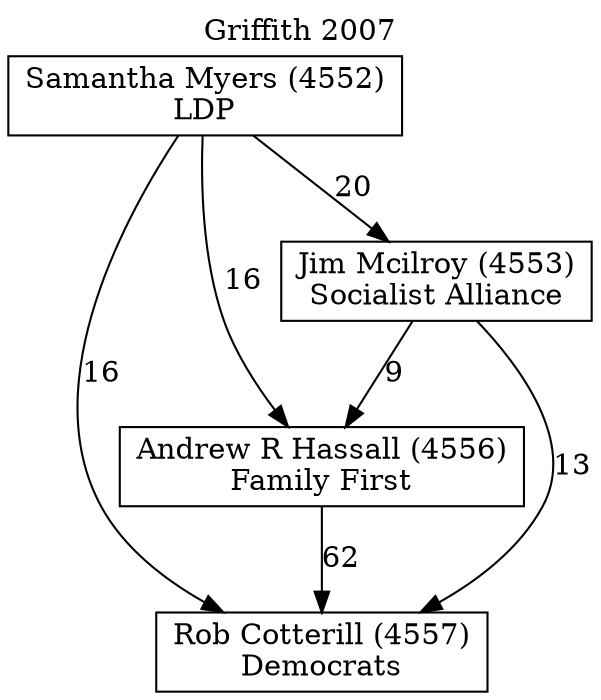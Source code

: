 // House preference flow
digraph "Rob Cotterill (4557)_Griffith_2007" {
	graph [label="Griffith 2007" labelloc=t mclimit=10]
	node [shape=box]
	"Rob Cotterill (4557)" [label="Rob Cotterill (4557)
Democrats"]
	"Andrew R Hassall (4556)" [label="Andrew R Hassall (4556)
Family First"]
	"Jim Mcilroy (4553)" [label="Jim Mcilroy (4553)
Socialist Alliance"]
	"Samantha Myers (4552)" [label="Samantha Myers (4552)
LDP"]
	"Andrew R Hassall (4556)" -> "Rob Cotterill (4557)" [label=62]
	"Jim Mcilroy (4553)" -> "Andrew R Hassall (4556)" [label=9]
	"Samantha Myers (4552)" -> "Jim Mcilroy (4553)" [label=20]
	"Jim Mcilroy (4553)" -> "Rob Cotterill (4557)" [label=13]
	"Samantha Myers (4552)" -> "Rob Cotterill (4557)" [label=16]
	"Samantha Myers (4552)" -> "Andrew R Hassall (4556)" [label=16]
}
